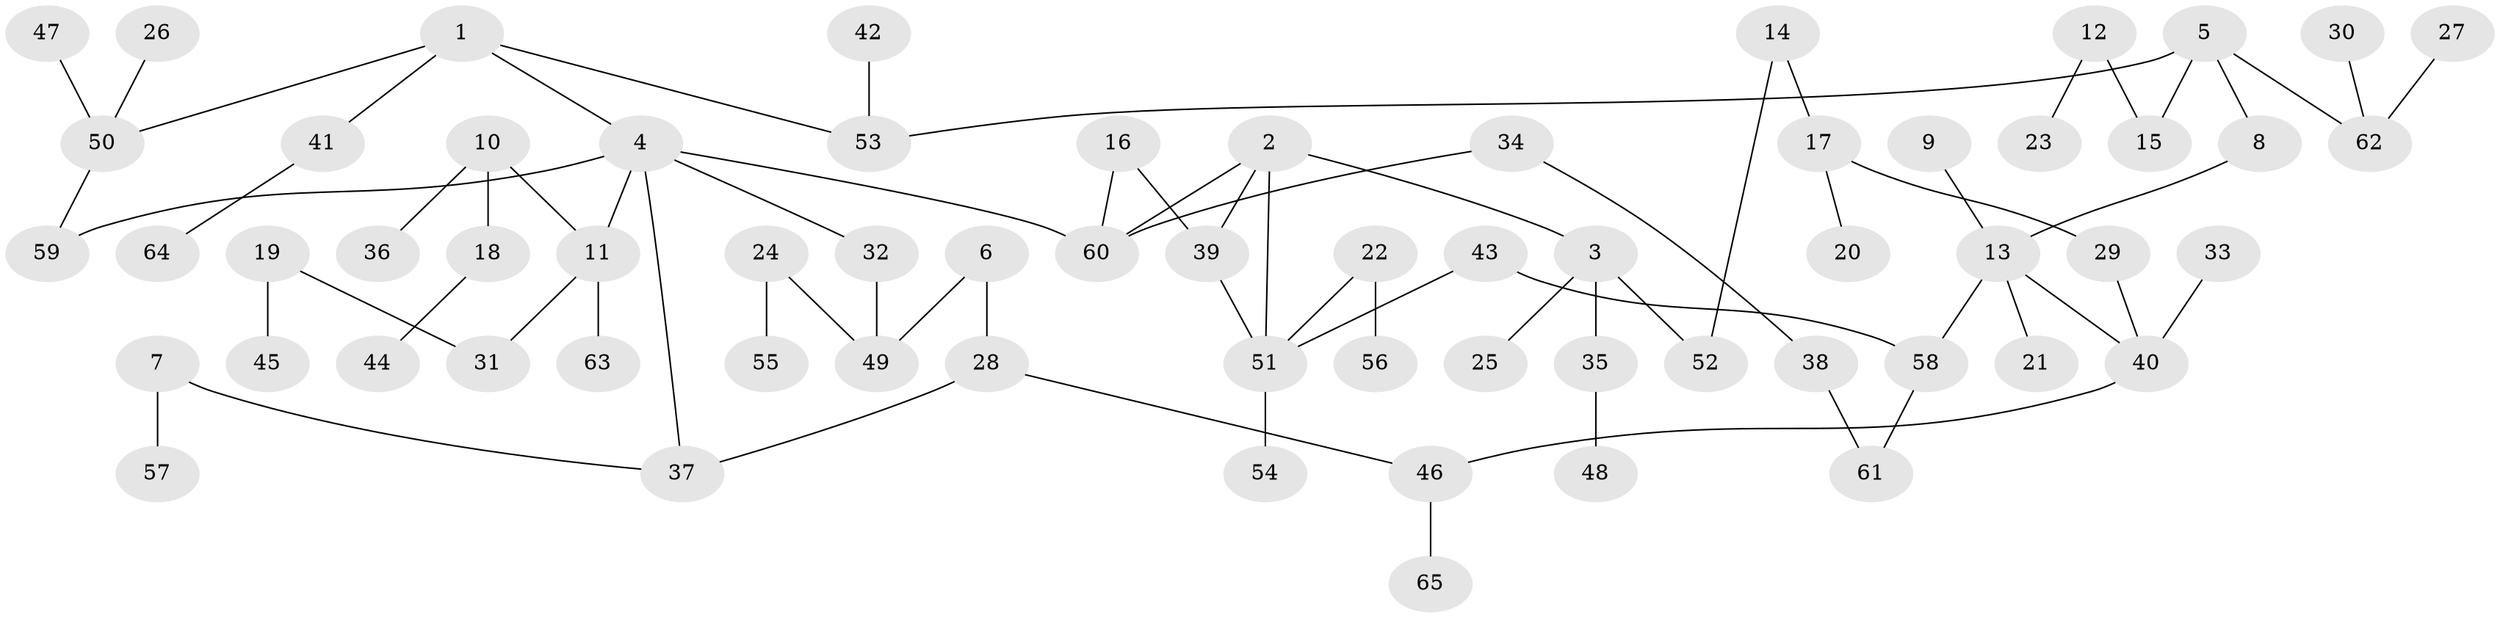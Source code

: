 // original degree distribution, {3: 0.17829457364341086, 7: 0.007751937984496124, 6: 0.015503875968992248, 4: 0.10077519379844961, 2: 0.27906976744186046, 1: 0.40310077519379844, 5: 0.015503875968992248}
// Generated by graph-tools (version 1.1) at 2025/35/03/04/25 23:35:59]
// undirected, 65 vertices, 72 edges
graph export_dot {
  node [color=gray90,style=filled];
  1;
  2;
  3;
  4;
  5;
  6;
  7;
  8;
  9;
  10;
  11;
  12;
  13;
  14;
  15;
  16;
  17;
  18;
  19;
  20;
  21;
  22;
  23;
  24;
  25;
  26;
  27;
  28;
  29;
  30;
  31;
  32;
  33;
  34;
  35;
  36;
  37;
  38;
  39;
  40;
  41;
  42;
  43;
  44;
  45;
  46;
  47;
  48;
  49;
  50;
  51;
  52;
  53;
  54;
  55;
  56;
  57;
  58;
  59;
  60;
  61;
  62;
  63;
  64;
  65;
  1 -- 4 [weight=1.0];
  1 -- 41 [weight=1.0];
  1 -- 50 [weight=1.0];
  1 -- 53 [weight=1.0];
  2 -- 3 [weight=1.0];
  2 -- 39 [weight=1.0];
  2 -- 51 [weight=1.0];
  2 -- 60 [weight=1.0];
  3 -- 25 [weight=1.0];
  3 -- 35 [weight=1.0];
  3 -- 52 [weight=1.0];
  4 -- 11 [weight=1.0];
  4 -- 32 [weight=1.0];
  4 -- 37 [weight=1.0];
  4 -- 59 [weight=1.0];
  4 -- 60 [weight=1.0];
  5 -- 8 [weight=1.0];
  5 -- 15 [weight=1.0];
  5 -- 53 [weight=1.0];
  5 -- 62 [weight=1.0];
  6 -- 28 [weight=1.0];
  6 -- 49 [weight=1.0];
  7 -- 37 [weight=1.0];
  7 -- 57 [weight=1.0];
  8 -- 13 [weight=1.0];
  9 -- 13 [weight=1.0];
  10 -- 11 [weight=1.0];
  10 -- 18 [weight=1.0];
  10 -- 36 [weight=1.0];
  11 -- 31 [weight=1.0];
  11 -- 63 [weight=1.0];
  12 -- 15 [weight=1.0];
  12 -- 23 [weight=1.0];
  13 -- 21 [weight=1.0];
  13 -- 40 [weight=1.0];
  13 -- 58 [weight=1.0];
  14 -- 17 [weight=1.0];
  14 -- 52 [weight=1.0];
  16 -- 39 [weight=1.0];
  16 -- 60 [weight=1.0];
  17 -- 20 [weight=1.0];
  17 -- 29 [weight=1.0];
  18 -- 44 [weight=1.0];
  19 -- 31 [weight=1.0];
  19 -- 45 [weight=1.0];
  22 -- 51 [weight=1.0];
  22 -- 56 [weight=1.0];
  24 -- 49 [weight=1.0];
  24 -- 55 [weight=1.0];
  26 -- 50 [weight=1.0];
  27 -- 62 [weight=1.0];
  28 -- 37 [weight=1.0];
  28 -- 46 [weight=1.0];
  29 -- 40 [weight=1.0];
  30 -- 62 [weight=1.0];
  32 -- 49 [weight=1.0];
  33 -- 40 [weight=1.0];
  34 -- 38 [weight=1.0];
  34 -- 60 [weight=1.0];
  35 -- 48 [weight=1.0];
  38 -- 61 [weight=1.0];
  39 -- 51 [weight=1.0];
  40 -- 46 [weight=1.0];
  41 -- 64 [weight=1.0];
  42 -- 53 [weight=1.0];
  43 -- 51 [weight=2.0];
  43 -- 58 [weight=1.0];
  46 -- 65 [weight=1.0];
  47 -- 50 [weight=1.0];
  50 -- 59 [weight=1.0];
  51 -- 54 [weight=1.0];
  58 -- 61 [weight=1.0];
}
